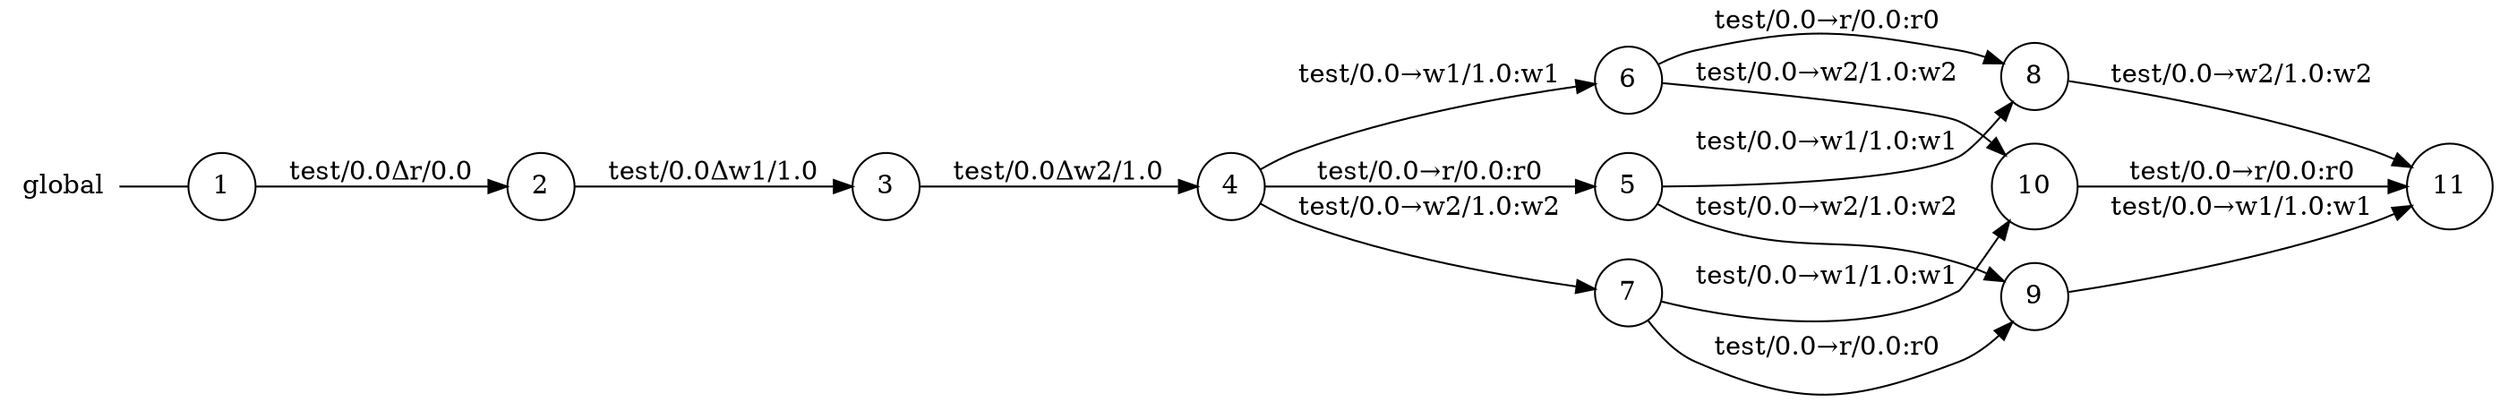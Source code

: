 digraph global {
	rankdir="LR";
	n_0 [label="global", shape="plaintext"];
	n_1 [id="5", shape=circle, label="5"];
	n_2 [id="11", shape=circle, label="11"];
	n_3 [id="6", shape=circle, label="6"];
	n_4 [id="10", shape=circle, label="10"];
	n_5 [id="1", shape=circle, label="1"];
	n_0 -> n_5 [arrowhead=none];
	n_6 [id="9", shape=circle, label="9"];
	n_7 [id="2", shape=circle, label="2"];
	n_8 [id="8", shape=circle, label="8"];
	n_9 [id="4", shape=circle, label="4"];
	n_10 [id="7", shape=circle, label="7"];
	n_11 [id="3", shape=circle, label="3"];

	n_5 -> n_7 [id="[$e|0]", label="test/0.0Δr/0.0"];
	n_3 -> n_4 [id="[$e|9]", label="test/0.0→w2/1.0:w2"];
	n_4 -> n_2 [id="[$e|14]", label="test/0.0→r/0.0:r0"];
	n_9 -> n_10 [id="[$e|5]", label="test/0.0→w2/1.0:w2"];
	n_9 -> n_1 [id="[$e|3]", label="test/0.0→r/0.0:r0"];
	n_3 -> n_8 [id="[$e|8]", label="test/0.0→r/0.0:r0"];
	n_8 -> n_2 [id="[$e|12]", label="test/0.0→w2/1.0:w2"];
	n_1 -> n_8 [id="[$e|6]", label="test/0.0→w1/1.0:w1"];
	n_11 -> n_9 [id="[$e|2]", label="test/0.0Δw2/1.0"];
	n_10 -> n_6 [id="[$e|10]", label="test/0.0→r/0.0:r0"];
	n_1 -> n_6 [id="[$e|7]", label="test/0.0→w2/1.0:w2"];
	n_10 -> n_4 [id="[$e|11]", label="test/0.0→w1/1.0:w1"];
	n_6 -> n_2 [id="[$e|13]", label="test/0.0→w1/1.0:w1"];
	n_9 -> n_3 [id="[$e|4]", label="test/0.0→w1/1.0:w1"];
	n_7 -> n_11 [id="[$e|1]", label="test/0.0Δw1/1.0"];
}
